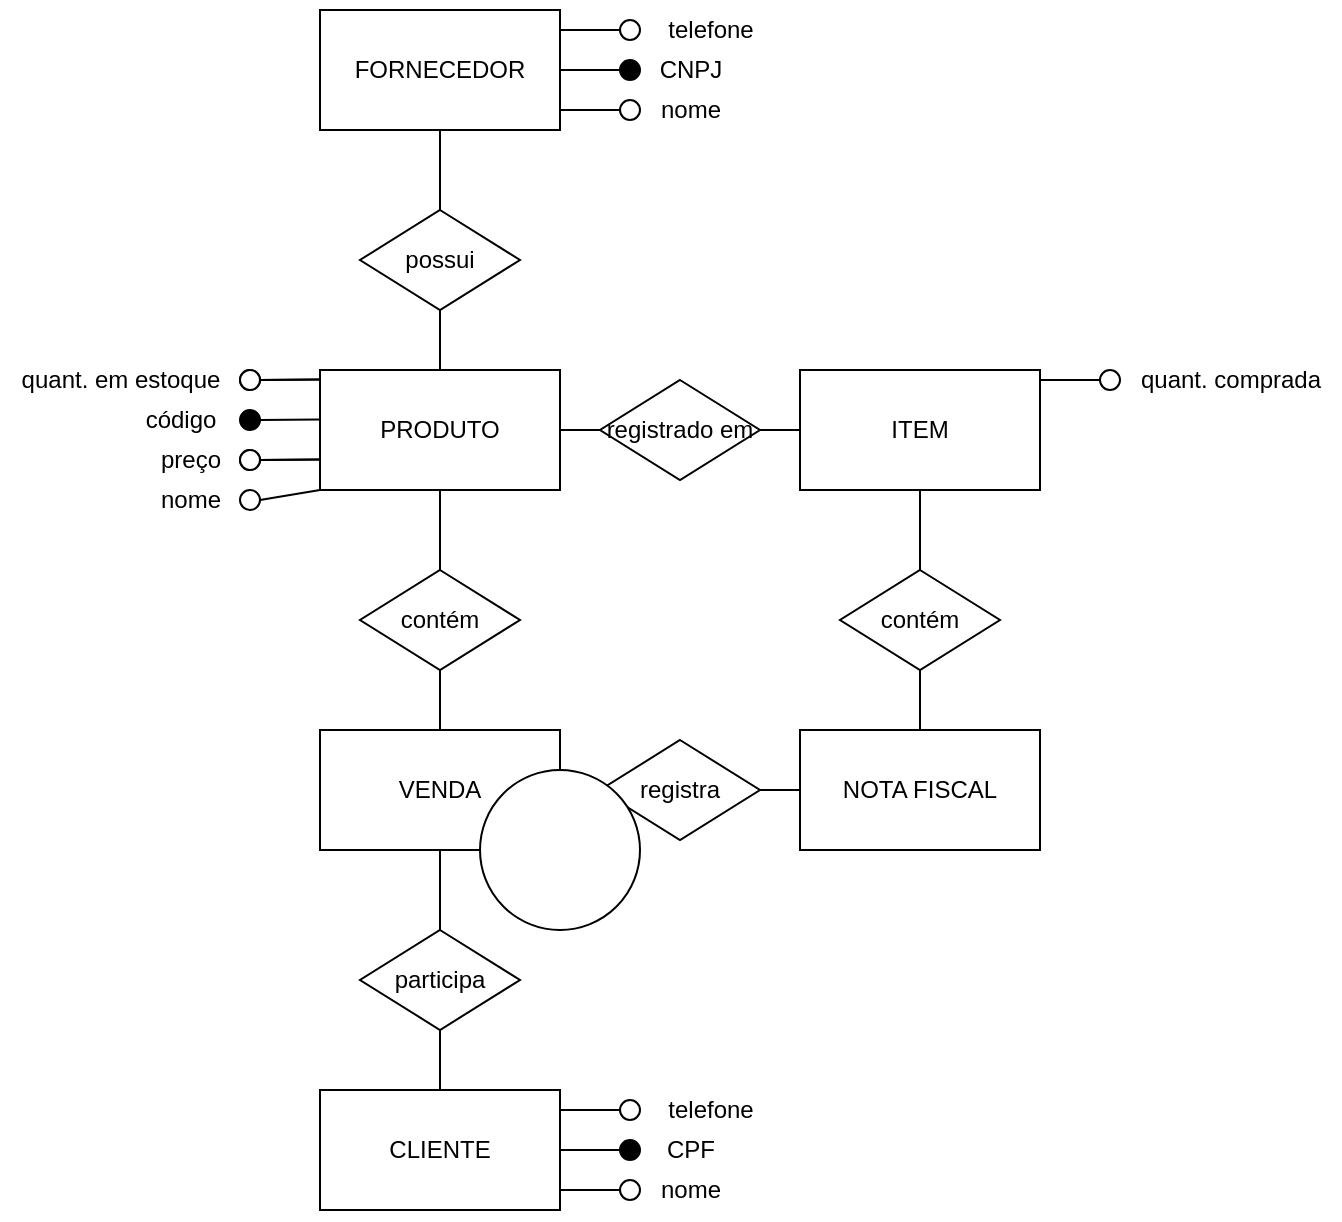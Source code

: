<mxfile version="21.1.8" type="github">
  <diagram name="Página-1" id="ETAKhBSsJIIiWD8-yDzi">
    <mxGraphModel dx="2170" dy="789" grid="1" gridSize="10" guides="1" tooltips="1" connect="1" arrows="1" fold="1" page="1" pageScale="1" pageWidth="827" pageHeight="1169" math="0" shadow="0">
      <root>
        <mxCell id="0" />
        <mxCell id="1" parent="0" />
        <mxCell id="HX8ev9wCAKI_lF_zY04V-1" value="PRODUTO" style="rounded=0;whiteSpace=wrap;html=1;" vertex="1" parent="1">
          <mxGeometry x="120" y="240" width="120" height="60" as="geometry" />
        </mxCell>
        <mxCell id="HX8ev9wCAKI_lF_zY04V-2" value="FORNECEDOR" style="rounded=0;whiteSpace=wrap;html=1;" vertex="1" parent="1">
          <mxGeometry x="120" y="60" width="120" height="60" as="geometry" />
        </mxCell>
        <mxCell id="HX8ev9wCAKI_lF_zY04V-3" value="VENDA" style="whiteSpace=wrap;html=1;" vertex="1" parent="1">
          <mxGeometry x="120" y="420" width="120" height="60" as="geometry" />
        </mxCell>
        <mxCell id="HX8ev9wCAKI_lF_zY04V-4" value="NOTA FISCAL" style="whiteSpace=wrap;html=1;" vertex="1" parent="1">
          <mxGeometry x="360" y="420" width="120" height="60" as="geometry" />
        </mxCell>
        <mxCell id="HX8ev9wCAKI_lF_zY04V-5" value="CLIENTE" style="rounded=0;whiteSpace=wrap;html=1;" vertex="1" parent="1">
          <mxGeometry x="120" y="600" width="120" height="60" as="geometry" />
        </mxCell>
        <mxCell id="HX8ev9wCAKI_lF_zY04V-6" value="ITEM" style="rounded=0;whiteSpace=wrap;html=1;" vertex="1" parent="1">
          <mxGeometry x="360" y="240" width="120" height="60" as="geometry" />
        </mxCell>
        <mxCell id="HX8ev9wCAKI_lF_zY04V-7" value="&lt;span style=&quot;font-weight: normal;&quot;&gt;possui&lt;/span&gt;" style="rhombus;whiteSpace=wrap;html=1;fontStyle=1" vertex="1" parent="1">
          <mxGeometry x="140" y="160" width="80" height="50" as="geometry" />
        </mxCell>
        <mxCell id="HX8ev9wCAKI_lF_zY04V-9" value="contém" style="rhombus;whiteSpace=wrap;html=1;" vertex="1" parent="1">
          <mxGeometry x="140" y="340" width="80" height="50" as="geometry" />
        </mxCell>
        <mxCell id="HX8ev9wCAKI_lF_zY04V-10" value="contém" style="rhombus;whiteSpace=wrap;html=1;" vertex="1" parent="1">
          <mxGeometry x="380" y="340" width="80" height="50" as="geometry" />
        </mxCell>
        <mxCell id="HX8ev9wCAKI_lF_zY04V-11" value="registra" style="rhombus;whiteSpace=wrap;html=1;" vertex="1" parent="1">
          <mxGeometry x="260" y="425" width="80" height="50" as="geometry" />
        </mxCell>
        <mxCell id="HX8ev9wCAKI_lF_zY04V-12" value="registrado em" style="rhombus;whiteSpace=wrap;html=1;" vertex="1" parent="1">
          <mxGeometry x="260" y="245" width="80" height="50" as="geometry" />
        </mxCell>
        <mxCell id="HX8ev9wCAKI_lF_zY04V-13" value="participa" style="rhombus;whiteSpace=wrap;html=1;" vertex="1" parent="1">
          <mxGeometry x="140" y="520" width="80" height="50" as="geometry" />
        </mxCell>
        <mxCell id="HX8ev9wCAKI_lF_zY04V-14" value="" style="endArrow=none;html=1;rounded=0;entryX=0.5;entryY=1;entryDx=0;entryDy=0;exitX=0.5;exitY=0;exitDx=0;exitDy=0;" edge="1" parent="1" source="HX8ev9wCAKI_lF_zY04V-7" target="HX8ev9wCAKI_lF_zY04V-2">
          <mxGeometry width="50" height="50" relative="1" as="geometry">
            <mxPoint x="130" y="340" as="sourcePoint" />
            <mxPoint x="180" y="290" as="targetPoint" />
          </mxGeometry>
        </mxCell>
        <mxCell id="HX8ev9wCAKI_lF_zY04V-15" value="" style="endArrow=none;html=1;rounded=0;entryX=0.5;entryY=1;entryDx=0;entryDy=0;exitX=0.5;exitY=0;exitDx=0;exitDy=0;" edge="1" parent="1" source="HX8ev9wCAKI_lF_zY04V-1" target="HX8ev9wCAKI_lF_zY04V-7">
          <mxGeometry width="50" height="50" relative="1" as="geometry">
            <mxPoint x="130" y="340" as="sourcePoint" />
            <mxPoint x="180" y="290" as="targetPoint" />
          </mxGeometry>
        </mxCell>
        <mxCell id="HX8ev9wCAKI_lF_zY04V-16" value="" style="endArrow=none;html=1;rounded=0;entryX=0.5;entryY=1;entryDx=0;entryDy=0;exitX=0.5;exitY=0;exitDx=0;exitDy=0;" edge="1" parent="1" source="HX8ev9wCAKI_lF_zY04V-9" target="HX8ev9wCAKI_lF_zY04V-1">
          <mxGeometry width="50" height="50" relative="1" as="geometry">
            <mxPoint x="130" y="340" as="sourcePoint" />
            <mxPoint x="180" y="290" as="targetPoint" />
          </mxGeometry>
        </mxCell>
        <mxCell id="HX8ev9wCAKI_lF_zY04V-17" value="" style="endArrow=none;html=1;rounded=0;entryX=0.5;entryY=1;entryDx=0;entryDy=0;exitX=0.5;exitY=0;exitDx=0;exitDy=0;" edge="1" parent="1" source="HX8ev9wCAKI_lF_zY04V-3" target="HX8ev9wCAKI_lF_zY04V-9">
          <mxGeometry width="50" height="50" relative="1" as="geometry">
            <mxPoint x="130" y="340" as="sourcePoint" />
            <mxPoint x="180" y="290" as="targetPoint" />
          </mxGeometry>
        </mxCell>
        <mxCell id="HX8ev9wCAKI_lF_zY04V-18" value="" style="endArrow=none;html=1;rounded=0;entryX=0.5;entryY=1;entryDx=0;entryDy=0;exitX=0.5;exitY=0;exitDx=0;exitDy=0;" edge="1" parent="1" source="HX8ev9wCAKI_lF_zY04V-13" target="HX8ev9wCAKI_lF_zY04V-3">
          <mxGeometry width="50" height="50" relative="1" as="geometry">
            <mxPoint x="130" y="450" as="sourcePoint" />
            <mxPoint x="180" y="400" as="targetPoint" />
          </mxGeometry>
        </mxCell>
        <mxCell id="HX8ev9wCAKI_lF_zY04V-20" value="" style="endArrow=none;html=1;rounded=0;exitX=0.5;exitY=1;exitDx=0;exitDy=0;entryX=0.5;entryY=0;entryDx=0;entryDy=0;" edge="1" parent="1" source="HX8ev9wCAKI_lF_zY04V-13" target="HX8ev9wCAKI_lF_zY04V-5">
          <mxGeometry width="50" height="50" relative="1" as="geometry">
            <mxPoint x="130" y="450" as="sourcePoint" />
            <mxPoint x="180" y="400" as="targetPoint" />
          </mxGeometry>
        </mxCell>
        <mxCell id="HX8ev9wCAKI_lF_zY04V-21" value="" style="endArrow=none;html=1;rounded=0;entryX=0;entryY=0.5;entryDx=0;entryDy=0;exitX=1;exitY=0.5;exitDx=0;exitDy=0;" edge="1" parent="1" source="HX8ev9wCAKI_lF_zY04V-3" target="HX8ev9wCAKI_lF_zY04V-11">
          <mxGeometry width="50" height="50" relative="1" as="geometry">
            <mxPoint x="190" y="430" as="sourcePoint" />
            <mxPoint x="240" y="380" as="targetPoint" />
          </mxGeometry>
        </mxCell>
        <mxCell id="HX8ev9wCAKI_lF_zY04V-22" value="" style="endArrow=none;html=1;rounded=0;entryX=0;entryY=0.5;entryDx=0;entryDy=0;" edge="1" parent="1" target="HX8ev9wCAKI_lF_zY04V-4">
          <mxGeometry width="50" height="50" relative="1" as="geometry">
            <mxPoint x="340" y="450" as="sourcePoint" />
            <mxPoint x="270" y="460" as="targetPoint" />
          </mxGeometry>
        </mxCell>
        <mxCell id="HX8ev9wCAKI_lF_zY04V-23" value="" style="endArrow=none;html=1;rounded=0;entryX=0.5;entryY=1;entryDx=0;entryDy=0;exitX=0.5;exitY=0;exitDx=0;exitDy=0;" edge="1" parent="1" source="HX8ev9wCAKI_lF_zY04V-4" target="HX8ev9wCAKI_lF_zY04V-10">
          <mxGeometry width="50" height="50" relative="1" as="geometry">
            <mxPoint x="250" y="460" as="sourcePoint" />
            <mxPoint x="300" y="410" as="targetPoint" />
          </mxGeometry>
        </mxCell>
        <mxCell id="HX8ev9wCAKI_lF_zY04V-24" value="" style="endArrow=none;html=1;rounded=0;entryX=0.5;entryY=1;entryDx=0;entryDy=0;exitX=0.5;exitY=0;exitDx=0;exitDy=0;" edge="1" parent="1" source="HX8ev9wCAKI_lF_zY04V-10" target="HX8ev9wCAKI_lF_zY04V-6">
          <mxGeometry width="50" height="50" relative="1" as="geometry">
            <mxPoint x="430" y="430" as="sourcePoint" />
            <mxPoint x="430" y="400" as="targetPoint" />
          </mxGeometry>
        </mxCell>
        <mxCell id="HX8ev9wCAKI_lF_zY04V-25" value="" style="endArrow=none;html=1;rounded=0;entryX=0;entryY=0.5;entryDx=0;entryDy=0;exitX=1;exitY=0.5;exitDx=0;exitDy=0;" edge="1" parent="1" source="HX8ev9wCAKI_lF_zY04V-12" target="HX8ev9wCAKI_lF_zY04V-6">
          <mxGeometry width="50" height="50" relative="1" as="geometry">
            <mxPoint x="350" y="340" as="sourcePoint" />
            <mxPoint x="400" y="290" as="targetPoint" />
          </mxGeometry>
        </mxCell>
        <mxCell id="HX8ev9wCAKI_lF_zY04V-26" value="" style="endArrow=none;html=1;rounded=0;entryX=1;entryY=0.5;entryDx=0;entryDy=0;exitX=0;exitY=0.5;exitDx=0;exitDy=0;" edge="1" parent="1" source="HX8ev9wCAKI_lF_zY04V-12" target="HX8ev9wCAKI_lF_zY04V-1">
          <mxGeometry width="50" height="50" relative="1" as="geometry">
            <mxPoint x="350" y="340" as="sourcePoint" />
            <mxPoint x="400" y="290" as="targetPoint" />
          </mxGeometry>
        </mxCell>
        <mxCell id="HX8ev9wCAKI_lF_zY04V-27" value="" style="endArrow=none;html=1;rounded=0;entryX=0.5;entryY=1;entryDx=0;entryDy=0;exitX=0.375;exitY=0;exitDx=0;exitDy=0;exitPerimeter=0;" edge="1" parent="1">
          <mxGeometry width="50" height="50" relative="1" as="geometry">
            <mxPoint x="265" y="65" as="sourcePoint" />
            <mxPoint x="265" y="65" as="targetPoint" />
          </mxGeometry>
        </mxCell>
        <mxCell id="HX8ev9wCAKI_lF_zY04V-28" value="" style="ellipse;whiteSpace=wrap;html=1;aspect=fixed;" vertex="1" parent="1">
          <mxGeometry x="270" y="65" width="10" height="10" as="geometry" />
        </mxCell>
        <mxCell id="HX8ev9wCAKI_lF_zY04V-29" value="" style="endArrow=none;html=1;rounded=0;exitX=1;exitY=0.25;exitDx=0;exitDy=0;entryX=0;entryY=0.5;entryDx=0;entryDy=0;" edge="1" parent="1" target="HX8ev9wCAKI_lF_zY04V-28">
          <mxGeometry width="50" height="50" relative="1" as="geometry">
            <mxPoint x="240" y="70" as="sourcePoint" />
            <mxPoint x="275" y="70" as="targetPoint" />
          </mxGeometry>
        </mxCell>
        <mxCell id="HX8ev9wCAKI_lF_zY04V-30" value="" style="ellipse;whiteSpace=wrap;html=1;aspect=fixed;fillColor=#000000;" vertex="1" parent="1">
          <mxGeometry x="270" y="85" width="10" height="10" as="geometry" />
        </mxCell>
        <mxCell id="HX8ev9wCAKI_lF_zY04V-31" value="" style="endArrow=none;html=1;rounded=0;exitX=1;exitY=0.25;exitDx=0;exitDy=0;entryX=0;entryY=0.5;entryDx=0;entryDy=0;" edge="1" parent="1" target="HX8ev9wCAKI_lF_zY04V-30">
          <mxGeometry width="50" height="50" relative="1" as="geometry">
            <mxPoint x="240" y="90" as="sourcePoint" />
            <mxPoint x="275" y="90" as="targetPoint" />
          </mxGeometry>
        </mxCell>
        <mxCell id="HX8ev9wCAKI_lF_zY04V-32" value="" style="ellipse;whiteSpace=wrap;html=1;aspect=fixed;" vertex="1" parent="1">
          <mxGeometry x="270" y="105" width="10" height="10" as="geometry" />
        </mxCell>
        <mxCell id="HX8ev9wCAKI_lF_zY04V-33" value="" style="endArrow=none;html=1;rounded=0;exitX=1;exitY=0.25;exitDx=0;exitDy=0;entryX=0;entryY=0.5;entryDx=0;entryDy=0;" edge="1" parent="1" target="HX8ev9wCAKI_lF_zY04V-32">
          <mxGeometry width="50" height="50" relative="1" as="geometry">
            <mxPoint x="240" y="110" as="sourcePoint" />
            <mxPoint x="275" y="110" as="targetPoint" />
          </mxGeometry>
        </mxCell>
        <mxCell id="HX8ev9wCAKI_lF_zY04V-35" value="CNPJ" style="text;html=1;align=center;verticalAlign=middle;resizable=0;points=[];autosize=1;strokeColor=none;fillColor=none;" vertex="1" parent="1">
          <mxGeometry x="280" y="75" width="50" height="30" as="geometry" />
        </mxCell>
        <mxCell id="HX8ev9wCAKI_lF_zY04V-36" value="nome" style="text;html=1;align=center;verticalAlign=middle;resizable=0;points=[];autosize=1;strokeColor=none;fillColor=none;" vertex="1" parent="1">
          <mxGeometry x="280" y="95" width="50" height="30" as="geometry" />
        </mxCell>
        <mxCell id="HX8ev9wCAKI_lF_zY04V-37" value="telefone" style="text;html=1;align=center;verticalAlign=middle;resizable=0;points=[];autosize=1;strokeColor=none;fillColor=none;" vertex="1" parent="1">
          <mxGeometry x="280" y="55" width="70" height="30" as="geometry" />
        </mxCell>
        <mxCell id="HX8ev9wCAKI_lF_zY04V-46" value="" style="ellipse;whiteSpace=wrap;html=1;aspect=fixed;fontStyle=1" vertex="1" parent="1">
          <mxGeometry x="80" y="240" width="10" height="10" as="geometry" />
        </mxCell>
        <mxCell id="HX8ev9wCAKI_lF_zY04V-47" value="" style="endArrow=none;html=1;rounded=0;exitX=1;exitY=0.5;exitDx=0;exitDy=0;entryX=0;entryY=0.5;entryDx=0;entryDy=0;fontStyle=1" edge="1" parent="1" source="HX8ev9wCAKI_lF_zY04V-46">
          <mxGeometry width="50" height="50" relative="1" as="geometry">
            <mxPoint x="90" y="244.8" as="sourcePoint" />
            <mxPoint x="120" y="244.8" as="targetPoint" />
          </mxGeometry>
        </mxCell>
        <mxCell id="HX8ev9wCAKI_lF_zY04V-49" value="" style="ellipse;whiteSpace=wrap;html=1;aspect=fixed;fillColor=#000000;" vertex="1" parent="1">
          <mxGeometry x="80" y="260" width="10" height="10" as="geometry" />
        </mxCell>
        <mxCell id="HX8ev9wCAKI_lF_zY04V-50" value="" style="endArrow=none;html=1;rounded=0;exitX=1;exitY=0.5;exitDx=0;exitDy=0;entryX=0;entryY=0.5;entryDx=0;entryDy=0;" edge="1" parent="1" source="HX8ev9wCAKI_lF_zY04V-49">
          <mxGeometry width="50" height="50" relative="1" as="geometry">
            <mxPoint x="90" y="264.8" as="sourcePoint" />
            <mxPoint x="120" y="264.8" as="targetPoint" />
          </mxGeometry>
        </mxCell>
        <mxCell id="HX8ev9wCAKI_lF_zY04V-52" value="" style="ellipse;whiteSpace=wrap;html=1;aspect=fixed;" vertex="1" parent="1">
          <mxGeometry x="80" y="240" width="10" height="10" as="geometry" />
        </mxCell>
        <mxCell id="HX8ev9wCAKI_lF_zY04V-53" value="" style="endArrow=none;html=1;rounded=0;exitX=1;exitY=0.5;exitDx=0;exitDy=0;entryX=0;entryY=0.5;entryDx=0;entryDy=0;" edge="1" parent="1" source="HX8ev9wCAKI_lF_zY04V-52">
          <mxGeometry width="50" height="50" relative="1" as="geometry">
            <mxPoint x="90" y="244.8" as="sourcePoint" />
            <mxPoint x="120" y="244.8" as="targetPoint" />
          </mxGeometry>
        </mxCell>
        <mxCell id="HX8ev9wCAKI_lF_zY04V-54" value="quant. em estoque" style="text;html=1;align=center;verticalAlign=middle;resizable=0;points=[];autosize=1;strokeColor=none;fillColor=none;" vertex="1" parent="1">
          <mxGeometry x="-40" y="230" width="120" height="30" as="geometry" />
        </mxCell>
        <mxCell id="HX8ev9wCAKI_lF_zY04V-55" value="código" style="text;html=1;align=center;verticalAlign=middle;resizable=0;points=[];autosize=1;strokeColor=none;fillColor=none;" vertex="1" parent="1">
          <mxGeometry x="20" y="250" width="60" height="30" as="geometry" />
        </mxCell>
        <mxCell id="HX8ev9wCAKI_lF_zY04V-56" value="" style="ellipse;whiteSpace=wrap;html=1;aspect=fixed;fontStyle=1" vertex="1" parent="1">
          <mxGeometry x="80" y="280" width="10" height="10" as="geometry" />
        </mxCell>
        <mxCell id="HX8ev9wCAKI_lF_zY04V-57" value="" style="endArrow=none;html=1;rounded=0;exitX=1;exitY=0.5;exitDx=0;exitDy=0;entryX=0;entryY=0.5;entryDx=0;entryDy=0;fontStyle=1" edge="1" parent="1" source="HX8ev9wCAKI_lF_zY04V-56">
          <mxGeometry width="50" height="50" relative="1" as="geometry">
            <mxPoint x="90" y="284.8" as="sourcePoint" />
            <mxPoint x="120" y="284.8" as="targetPoint" />
          </mxGeometry>
        </mxCell>
        <mxCell id="HX8ev9wCAKI_lF_zY04V-58" value="" style="ellipse;whiteSpace=wrap;html=1;aspect=fixed;" vertex="1" parent="1">
          <mxGeometry x="80" y="280" width="10" height="10" as="geometry" />
        </mxCell>
        <mxCell id="HX8ev9wCAKI_lF_zY04V-59" value="" style="endArrow=none;html=1;rounded=0;exitX=1;exitY=0.5;exitDx=0;exitDy=0;entryX=0;entryY=0.5;entryDx=0;entryDy=0;" edge="1" parent="1" source="HX8ev9wCAKI_lF_zY04V-58">
          <mxGeometry width="50" height="50" relative="1" as="geometry">
            <mxPoint x="90" y="284.8" as="sourcePoint" />
            <mxPoint x="120" y="284.8" as="targetPoint" />
          </mxGeometry>
        </mxCell>
        <mxCell id="HX8ev9wCAKI_lF_zY04V-60" value="preço" style="text;html=1;align=center;verticalAlign=middle;resizable=0;points=[];autosize=1;strokeColor=none;fillColor=none;" vertex="1" parent="1">
          <mxGeometry x="30" y="270" width="50" height="30" as="geometry" />
        </mxCell>
        <mxCell id="HX8ev9wCAKI_lF_zY04V-63" value="" style="ellipse;whiteSpace=wrap;html=1;aspect=fixed;" vertex="1" parent="1">
          <mxGeometry x="80" y="300" width="10" height="10" as="geometry" />
        </mxCell>
        <mxCell id="HX8ev9wCAKI_lF_zY04V-64" value="" style="endArrow=none;html=1;rounded=0;exitX=1;exitY=0.5;exitDx=0;exitDy=0;entryX=0;entryY=1;entryDx=0;entryDy=0;" edge="1" parent="1" source="HX8ev9wCAKI_lF_zY04V-63" target="HX8ev9wCAKI_lF_zY04V-1">
          <mxGeometry width="50" height="50" relative="1" as="geometry">
            <mxPoint x="90" y="314.8" as="sourcePoint" />
            <mxPoint x="120" y="314.8" as="targetPoint" />
          </mxGeometry>
        </mxCell>
        <mxCell id="HX8ev9wCAKI_lF_zY04V-65" value="nome" style="text;html=1;align=center;verticalAlign=middle;resizable=0;points=[];autosize=1;strokeColor=none;fillColor=none;" vertex="1" parent="1">
          <mxGeometry x="30" y="290" width="50" height="30" as="geometry" />
        </mxCell>
        <mxCell id="HX8ev9wCAKI_lF_zY04V-67" value="" style="ellipse;whiteSpace=wrap;html=1;aspect=fixed;" vertex="1" parent="1">
          <mxGeometry x="510" y="240" width="10" height="10" as="geometry" />
        </mxCell>
        <mxCell id="HX8ev9wCAKI_lF_zY04V-68" value="" style="endArrow=none;html=1;rounded=0;exitX=1;exitY=0.25;exitDx=0;exitDy=0;entryX=0;entryY=0.5;entryDx=0;entryDy=0;" edge="1" parent="1" target="HX8ev9wCAKI_lF_zY04V-67">
          <mxGeometry width="50" height="50" relative="1" as="geometry">
            <mxPoint x="480" y="245" as="sourcePoint" />
            <mxPoint x="515" y="245" as="targetPoint" />
          </mxGeometry>
        </mxCell>
        <mxCell id="HX8ev9wCAKI_lF_zY04V-69" value="quant. comprada" style="text;html=1;align=center;verticalAlign=middle;resizable=0;points=[];autosize=1;strokeColor=none;fillColor=none;" vertex="1" parent="1">
          <mxGeometry x="520" y="230" width="110" height="30" as="geometry" />
        </mxCell>
        <mxCell id="HX8ev9wCAKI_lF_zY04V-70" value="" style="endArrow=none;html=1;rounded=0;entryX=0.5;entryY=1;entryDx=0;entryDy=0;exitX=0.375;exitY=0;exitDx=0;exitDy=0;exitPerimeter=0;" edge="1" parent="1">
          <mxGeometry width="50" height="50" relative="1" as="geometry">
            <mxPoint x="265" y="605" as="sourcePoint" />
            <mxPoint x="265" y="605" as="targetPoint" />
          </mxGeometry>
        </mxCell>
        <mxCell id="HX8ev9wCAKI_lF_zY04V-71" value="" style="ellipse;whiteSpace=wrap;html=1;aspect=fixed;" vertex="1" parent="1">
          <mxGeometry x="270" y="605" width="10" height="10" as="geometry" />
        </mxCell>
        <mxCell id="HX8ev9wCAKI_lF_zY04V-72" value="" style="endArrow=none;html=1;rounded=0;exitX=1;exitY=0.25;exitDx=0;exitDy=0;entryX=0;entryY=0.5;entryDx=0;entryDy=0;" edge="1" parent="1" target="HX8ev9wCAKI_lF_zY04V-71">
          <mxGeometry width="50" height="50" relative="1" as="geometry">
            <mxPoint x="240" y="610" as="sourcePoint" />
            <mxPoint x="275" y="610" as="targetPoint" />
          </mxGeometry>
        </mxCell>
        <mxCell id="HX8ev9wCAKI_lF_zY04V-73" value="" style="ellipse;whiteSpace=wrap;html=1;aspect=fixed;fillColor=#000000;" vertex="1" parent="1">
          <mxGeometry x="270" y="625" width="10" height="10" as="geometry" />
        </mxCell>
        <mxCell id="HX8ev9wCAKI_lF_zY04V-74" value="" style="endArrow=none;html=1;rounded=0;exitX=1;exitY=0.25;exitDx=0;exitDy=0;entryX=0;entryY=0.5;entryDx=0;entryDy=0;" edge="1" parent="1" target="HX8ev9wCAKI_lF_zY04V-73">
          <mxGeometry width="50" height="50" relative="1" as="geometry">
            <mxPoint x="240" y="630" as="sourcePoint" />
            <mxPoint x="275" y="630" as="targetPoint" />
          </mxGeometry>
        </mxCell>
        <mxCell id="HX8ev9wCAKI_lF_zY04V-75" value="" style="ellipse;whiteSpace=wrap;html=1;aspect=fixed;" vertex="1" parent="1">
          <mxGeometry x="270" y="645" width="10" height="10" as="geometry" />
        </mxCell>
        <mxCell id="HX8ev9wCAKI_lF_zY04V-76" value="" style="endArrow=none;html=1;rounded=0;exitX=1;exitY=0.25;exitDx=0;exitDy=0;entryX=0;entryY=0.5;entryDx=0;entryDy=0;" edge="1" parent="1" target="HX8ev9wCAKI_lF_zY04V-75">
          <mxGeometry width="50" height="50" relative="1" as="geometry">
            <mxPoint x="240" y="650" as="sourcePoint" />
            <mxPoint x="275" y="650" as="targetPoint" />
          </mxGeometry>
        </mxCell>
        <mxCell id="HX8ev9wCAKI_lF_zY04V-77" value="CPF" style="text;html=1;align=center;verticalAlign=middle;resizable=0;points=[];autosize=1;strokeColor=none;fillColor=none;" vertex="1" parent="1">
          <mxGeometry x="280" y="615" width="50" height="30" as="geometry" />
        </mxCell>
        <mxCell id="HX8ev9wCAKI_lF_zY04V-78" value="nome" style="text;html=1;align=center;verticalAlign=middle;resizable=0;points=[];autosize=1;strokeColor=none;fillColor=none;" vertex="1" parent="1">
          <mxGeometry x="280" y="635" width="50" height="30" as="geometry" />
        </mxCell>
        <mxCell id="HX8ev9wCAKI_lF_zY04V-79" value="telefone" style="text;html=1;align=center;verticalAlign=middle;resizable=0;points=[];autosize=1;strokeColor=none;fillColor=none;" vertex="1" parent="1">
          <mxGeometry x="280" y="595" width="70" height="30" as="geometry" />
        </mxCell>
        <mxCell id="HX8ev9wCAKI_lF_zY04V-80" value="" style="ellipse;whiteSpace=wrap;html=1;aspect=fixed;" vertex="1" parent="1">
          <mxGeometry x="200" y="440" width="80" height="80" as="geometry" />
        </mxCell>
      </root>
    </mxGraphModel>
  </diagram>
</mxfile>
